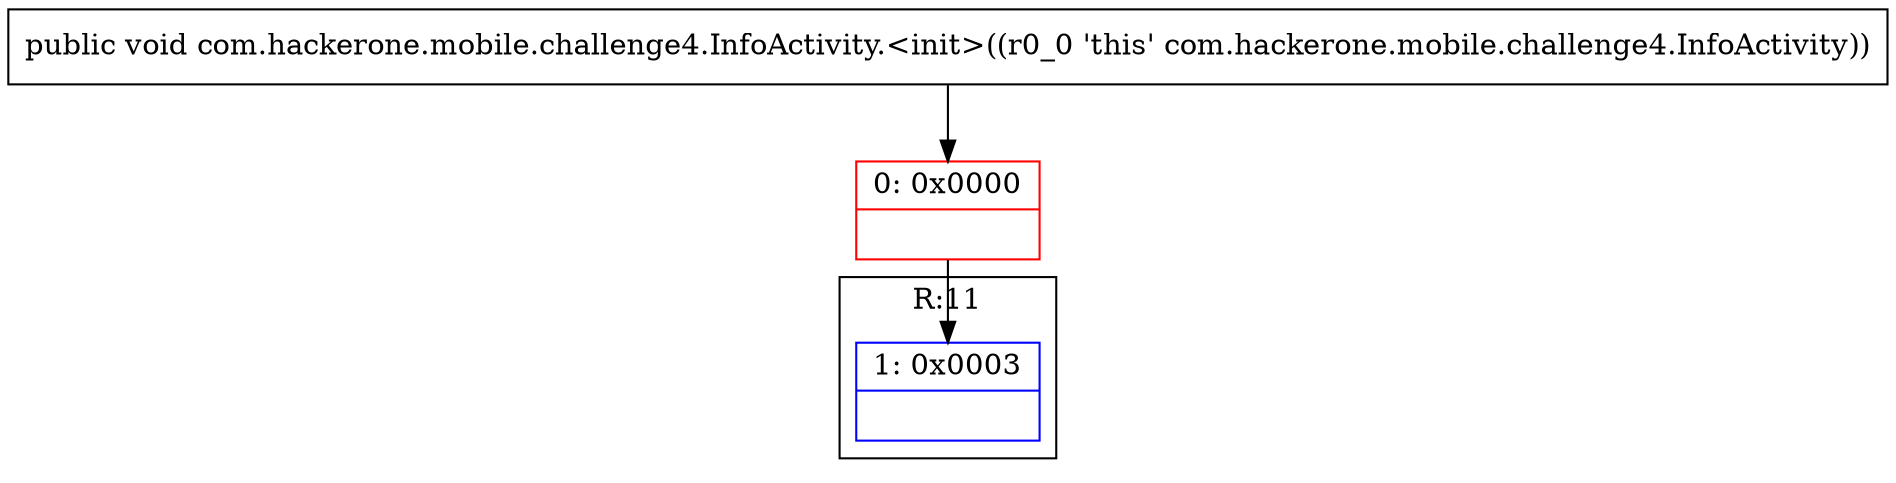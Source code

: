digraph "CFG forcom.hackerone.mobile.challenge4.InfoActivity.\<init\>()V" {
subgraph cluster_Region_2056561575 {
label = "R:11";
node [shape=record,color=blue];
Node_1 [shape=record,label="{1\:\ 0x0003|\l}"];
}
Node_0 [shape=record,color=red,label="{0\:\ 0x0000|\l}"];
MethodNode[shape=record,label="{public void com.hackerone.mobile.challenge4.InfoActivity.\<init\>((r0_0 'this' com.hackerone.mobile.challenge4.InfoActivity)) }"];
MethodNode -> Node_0;
Node_0 -> Node_1;
}

